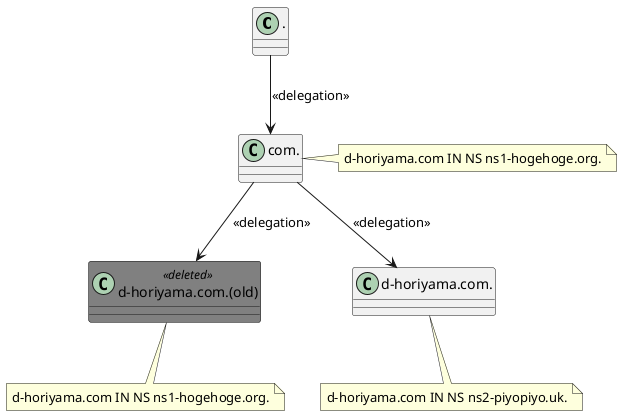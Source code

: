 @startuml

set namespaceSeparator none

skinparam class. {
  BackgroundColor<<deleted>> Gray
}

class .

class com.
note right: d-horiyama.com IN NS ns1-hogehoge.org.

class d-horiyama.com.(old) <<deleted>>
note bottom: d-horiyama.com IN NS ns1-hogehoge.org.
class d-horiyama.com.
note bottom: d-horiyama.com IN NS ns2-piyopiyo.uk.

"." -d-> "com.": <<delegation>>
"com." -d-> "d-horiyama.com.(old)": <<delegation>>
"com." -d-> "d-horiyama.com.": <<delegation>>

@enduml
